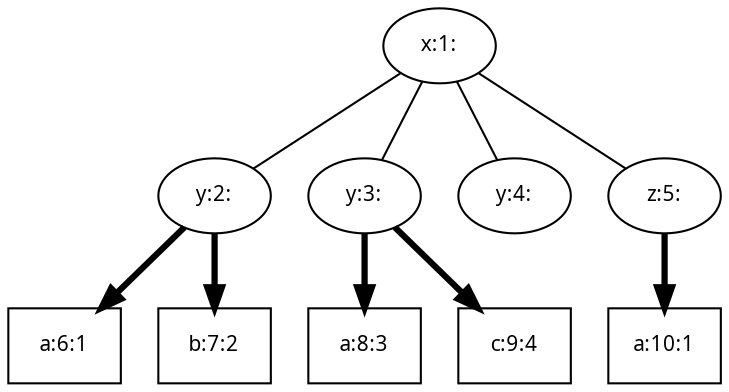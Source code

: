 digraph xmltree {
	node [fontname = "TeXGyrePagella-Regular", fontsize = 10];
	edge [fontname = "TeXGyrePagella-Regular", fontsize = 10];
	
	x1[label = "x:1:"];
	y2[label = "y:2:"];
	y3[label = "y:3:"];
	y4[label = "y:4:"];
	z5[label = "z:5:"];
	a6[shape = rectangle, label = "a:6:1"];
	b7[shape = rectangle, label = "b:7:2"];
	a8[shape = rectangle, label = "a:8:3"];
	c9[shape = rectangle, label = "c:9:4"];
	a10[shape = rectangle, label = "a:10:1"];
	
	x1 -> y2 [arrowhead = none];
	x1 -> y3 [arrowhead = none];
	x1 -> y4 [arrowhead = none];
	x1 -> z5 [arrowhead = none];
	y2 -> a6 [penwidth = 3];
	y2 -> b7 [penwidth = 3];
	y3 -> a8 [penwidth = 3];
	y3 -> c9 [penwidth = 3];
	z5 -> a10 [penwidth = 3];
}
